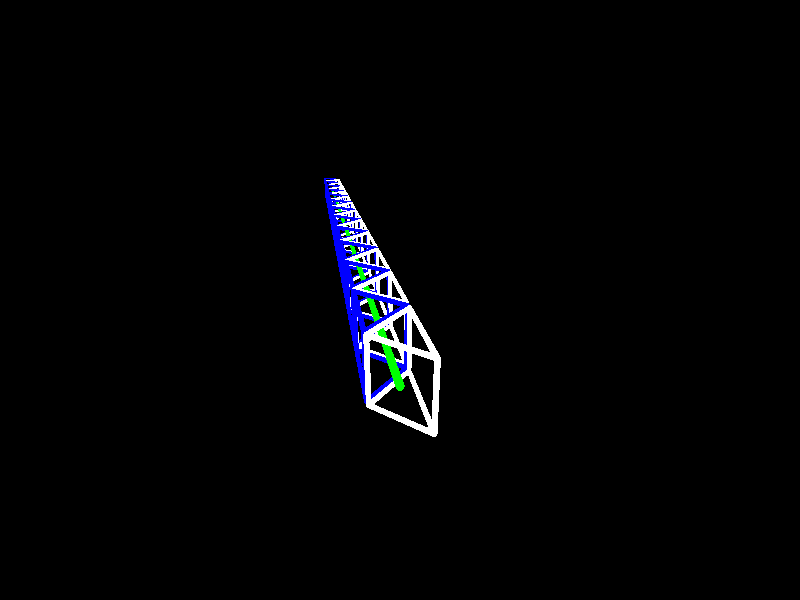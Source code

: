 #include "colors.inc"
#include "math.inc"
#include "transforms.inc"

#declare Camera_0 = camera {/*ultra_wide_angle*/ angle 75      // front view
                            location  <0.0 , 1.0 ,-3.0>
                            right     x*image_width/image_height
                            look_at   <0.0 , 1.0 , 0.0>}
#declare Camera_1 = camera {/*ultra_wide_angle*/ angle 90   // diagonal view
                            location  <2.0 , 2.5 ,-3.0>
                            right     x*image_width/image_height
                            look_at   <0.0 , 1.0 , 0.0>}
#declare Camera_2 = camera {/*ultra_wide_angle*/ angle 90 // right side view
                            location  <3.0 , 1.0 , 0.0>
                            right     x*image_width/image_height
                            look_at   <0.0 , 1.0 , 0.0>}
#declare Camera_3 = camera {/*ultra_wide_angle*/ angle 90        // top view
                            location  <0.0 , 3.0 ,-0.001>
                            right     x*image_width/image_height
                            look_at   <0.0 , 1.0 , 0.0>}
camera{Camera_1}

light_source{<1500,2500,-2500> color White}

#declare KERN_RAD = 0.0333;

#macro Slab(w, h)
union {
    #local p1 = <KERN_RAD,KERN_RAD,KERN_RAD>;
    #local p2 = <KERN_RAD,h-KERN_RAD,KERN_RAD>;
    #local p3 = <w-KERN_RAD,KERN_RAD,KERN_RAD>;
    #local p4 = <w-KERN_RAD,h-KERN_RAD,KERN_RAD>;
    
    cylinder { p1, p2, KERN_RAD }
    cylinder { p3, p4, KERN_RAD }
    cylinder { p1, p3, KERN_RAD }
    cylinder { p2, p4, KERN_RAD }
    
    sphere { p1, KERN_RAD }
    sphere { p2, KERN_RAD }
    sphere { p3, KERN_RAD }
    sphere { p4, KERN_RAD }
    
    box { <KERN_RAD,KERN_RAD,0>, <w-KERN_RAD,h-KERN_RAD,KERN_RAD*2> }
}
#end

#declare WIRE_RAD = 0.05;
#declare HOLE_RAD = 0.075;

#macro SegmentPanel()
difference {
    union {
        Slab(1-xprime-3*KERN_RAD, 1-KERN_RAD*4)
    }
    
    union {
        cylinder { <(1-KERN_RAD*4)/2, (1-KERN_RAD*4)/2, -0.1>, <(1-KERN_RAD*4)/2, (1-KERN_RAD*4)/2, KERN_RAD+0.1>, HOLE_RAD }
    }
        
    translate <KERN_RAD*2,KERN_RAD*2,0>
}
#end

#macro SegmentFace()
object {
    #local w = sqrt(2) - 2*xprime - 2*KERN_RAD;
    Slab(w, 1-KERN_RAD*4)
    translate <xprime+KERN_RAD,KERN_RAD*2,0>
}
#end

#macro Segment(Tex, Tex2)                                                          
union {
    #local xprime = KERN_RAD/tand(22.5);
    #local yprime = sqrt((xprime*xprime)/2);
    
    //prism { linear_spline 0, 1, 3, <0,0>, <1, 0>, <0, 1> texture { Tex } }
    
    union {
        #local p0a = <KERN_RAD, KERN_RAD, KERN_RAD>;
        #local p0b = <KERN_RAD, 1-KERN_RAD, KERN_RAD>;
        #local p1a = <1-xprime, KERN_RAD, KERN_RAD>;
        #local p1b = <1-xprime, 1-KERN_RAD, KERN_RAD>;
        #local p2a = <KERN_RAD, KERN_RAD, 1-xprime>;
        #local p2b = <KERN_RAD, 1-KERN_RAD, 1-xprime>;
    
        cylinder { p0a, p0b, KERN_RAD }
        cylinder { p1a, p1b, KERN_RAD }
        cylinder { p2a, p2b, KERN_RAD }
        
        cylinder { p0a, p1a, KERN_RAD }
        cylinder { p1a, p2a, KERN_RAD }
        cylinder { p2a, p0a, KERN_RAD }
            
        cylinder { p0b, p1b, KERN_RAD }
        cylinder { p1b, p2b, KERN_RAD }
        cylinder { p2b, p0b, KERN_RAD }
            
        sphere { p0a, KERN_RAD }
        sphere { p1a, KERN_RAD }
        sphere { p2a, KERN_RAD }
        
        sphere { p0b, KERN_RAD }
        sphere { p1b, KERN_RAD }
        sphere { p2b, KERN_RAD }
        
        //prism { linear_spline 0, KERN_RAD*2, 3 <KERN_RAD,KERN_RAD>, <1-xprime,KERN_RAD>, <KERN_RAD,1-xprime> }
        //prism { linear_spline 1-KERN_RAD*2, 1, 3 <KERN_RAD,KERN_RAD>, <1-xprime,KERN_RAD>, <KERN_RAD,1-xprime> }
        
        texture { Tex }
    }
    
    union {
        //SegmentPanel()
        //object { SegmentPanel() rotate 270*y scale -1*x }
        
        //object { SegmentFace() rotate 135*y scale <-1,0,0> translate <0,0,1> }
        
        texture { Tex2 }
    }
    
    /*union {
        prism {
            linear_spline KERN_RAD, 1-KERN_RAD, 9
            <0,KERN_RAD>, <KERN_RAD,KERN_RAD>, <KERN_RAD,0>, 
            <1-xprime,0>, <1-xprime,KERN_RAD>, <1-yprime,yprime>,
            <yprime,1-yprime>, <KERN_RAD,1-xprime>, <0, 1-xprime>
        }
        
        texture { Tex2 }
    }*/
    
    translate <-0.5, -0.5, 0>
}
#end


#macro Chain(Pieces, Transforms, Pos)
    #if (Pos < dimension_size(Pieces,1))
        #local piece = Pieces[Pos];
        #local xform = Transforms[Pos];
        object { piece }
        union {
            Chain(Pieces, Transforms, Pos+1)
            transform { xform }
        }
    #end
#end

#macro Sweep(Transforms, Rad)
    #local num_transforms = dimension_size(Transforms,1);
    
    sphere_sweep {
        cubic_spline
        num_transforms+3,
        
        #local xf = transform { translate <0,0,0> };
        #local p = <0,0,0>;
        p, Rad,
        p, Rad
        #for (i, 0, num_transforms-1)
            #local xf = transform { Transforms[i] xf }
            #local p = vtransform(<0,0,0>, xf);
            , p, Rad
        #end
        , p, Rad
    }
#end

#declare p1 = cylinder { <0,0,0>, <1,0,0>, 0.1 pigment { Red } }
#declare p2 = cylinder { <0,0,0>, <1,0,0>, 0.1 pigment { Green } }
#declare p3 = cylinder { <0,0,0>, <1,0,0>, 0.1 pigment { Blue } }

#declare t1 = transform { rotate 45*y translate <1,0,0> }
#declare t2 = transform { rotate 45*z translate <1,0,0> }
#declare t3 = transform { translate <1,0,0> }

//Chain(array[3] { p1, p2, p3 }, array[3] { t1, t2, t3 }, 0)


#macro Snake(Pieces, Turns)
    #local num_pieces = dimension_size(Pieces, 1);
    #local num_turns = dimension_size(Turns, 1);
    
    #local ActualPieces = array[num_turns];
    #local Transforms = array[num_turns];
    
    #for (i, 0, num_turns-1)
        #local ActualPieces[i] = Pieces[mod(i, num_pieces)];
        #local Transforms[i] = transform { rotate Turns[i]*z rotate 270*y translate <-0.5, 0, 0.5> }
    #end
    
    Chain(ActualPieces, Transforms, 0)
    
    object { Sweep(Transforms, WIRE_RAD) pigment { Green } }
#end

#macro InterpolateTurns(T1, T2)
    #local num = dimension_size(T1, 1);
    #local ts = array[num];
    
    #local p = int(clock*num);
    #local q = clock*num - int(clock*num);
    
    #debug "p = "
    #debug str(p, 0, 5)
    #debug ", q = "
    #debug str(q, 0, 5)
    #debug "\n"
    
    #for (i, 0, num-1)
        #if (i < p)
            #local ts[i] = T2[i];
        #elseif (i = p)
            #local ts[i] = T2[i]*q + T1[i]*(1 - q);
        #else
            #local ts[i] = T1[i];
        #end
    #end
    ts
#end

//#declare InitialTurns = array[24] { 180, 180, 180, 180, 180,  90, 180, 180, 180, 270, 180, 180, 180, 270, 180, 180, 180,  90, 180, 180, 180, 270,  90,   0 };
#declare InitialTurns = array[24] { 180, 180, 180, 180, 180, 180, 180, 180, 180, 180, 180, 180, 180, 180, 180, 180, 180, 180, 180, 180, 180, 180, 180,   0 };
#declare SnakeTurns   = array[24] { 270, 270,  90, 270,  90,  90, 270,  90, 270, 270,  90,  90, 270, 270,  90, 270,  90,  90, 270 , 90, 270, 270,  90,   0 };

#declare Turns = InterpolateTurns(InitialTurns, SnakeTurns);

#declare p1 = Segment(pigment { White }, pigment { Blue });
#declare p2 = Segment(pigment { Blue }, pigment { White });

#declare SnakePieces = array[2] { p1, p2 };
Snake(SnakePieces, Turns)
